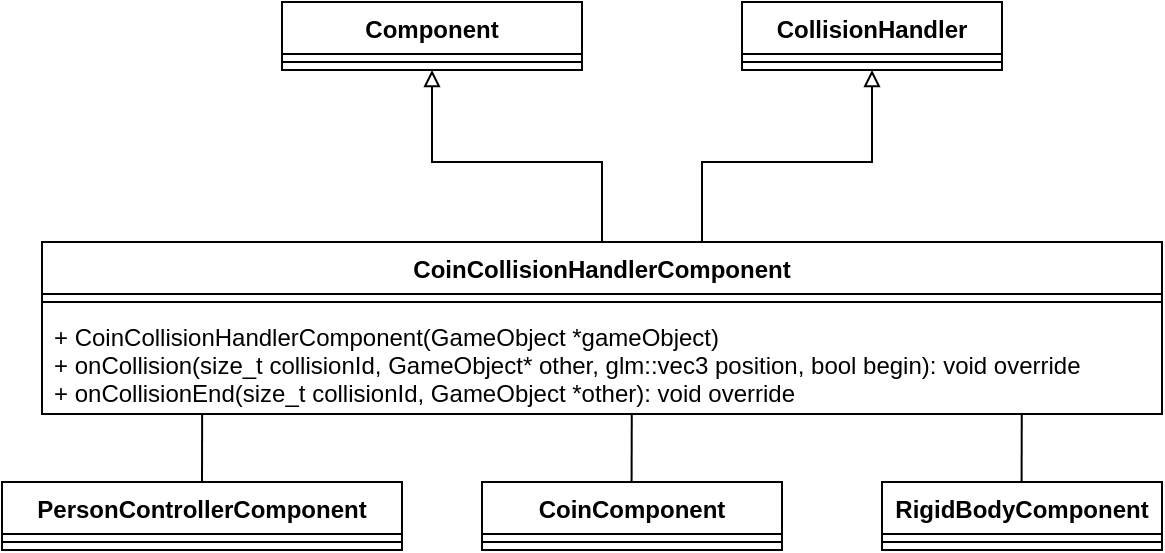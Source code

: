<mxfile version="14.1.8" type="device"><diagram id="MXKWNwCQ5XDTpWtH-8Dd" name="Page-1"><mxGraphModel dx="1086" dy="806" grid="1" gridSize="10" guides="1" tooltips="1" connect="1" arrows="1" fold="1" page="1" pageScale="1" pageWidth="827" pageHeight="1169" math="0" shadow="0"><root><mxCell id="0"/><mxCell id="1" parent="0"/><mxCell id="dT0tU341U46Jys6wdyhD-1" style="edgeStyle=orthogonalEdgeStyle;rounded=0;orthogonalLoop=1;jettySize=auto;html=1;exitX=0.5;exitY=0;exitDx=0;exitDy=0;endArrow=block;endFill=0;entryX=0.5;entryY=1;entryDx=0;entryDy=0;" parent="1" source="dT0tU341U46Jys6wdyhD-3" target="z8Qh45XedWBv1OdY6rfU-1" edge="1"><mxGeometry relative="1" as="geometry"><Array as="points"><mxPoint x="530" y="530"/><mxPoint x="445" y="530"/></Array><mxPoint x="410" y="480" as="targetPoint"/></mxGeometry></mxCell><mxCell id="dT0tU341U46Jys6wdyhD-3" value="CoinCollisionHandlerComponent" style="swimlane;fontStyle=1;align=center;verticalAlign=top;childLayout=stackLayout;horizontal=1;startSize=26;horizontalStack=0;resizeParent=1;resizeParentMax=0;resizeLast=0;collapsible=1;marginBottom=0;" parent="1" vertex="1"><mxGeometry x="250" y="570" width="560" height="86" as="geometry"/></mxCell><mxCell id="dT0tU341U46Jys6wdyhD-5" value="" style="line;strokeWidth=1;fillColor=none;align=left;verticalAlign=middle;spacingTop=-1;spacingLeft=3;spacingRight=3;rotatable=0;labelPosition=right;points=[];portConstraint=eastwest;" parent="dT0tU341U46Jys6wdyhD-3" vertex="1"><mxGeometry y="26" width="560" height="8" as="geometry"/></mxCell><mxCell id="dT0tU341U46Jys6wdyhD-6" value="+ CoinCollisionHandlerComponent(GameObject *gameObject)&#10;+ onCollision(size_t collisionId, GameObject* other, glm::vec3 position, bool begin): void override&#10;+ onCollisionEnd(size_t collisionId, GameObject *other): void override" style="text;strokeColor=none;fillColor=none;align=left;verticalAlign=top;spacingLeft=4;spacingRight=4;overflow=hidden;rotatable=0;points=[[0,0.5],[1,0.5]];portConstraint=eastwest;" parent="dT0tU341U46Jys6wdyhD-3" vertex="1"><mxGeometry y="34" width="560" height="52" as="geometry"/></mxCell><mxCell id="dT0tU341U46Jys6wdyhD-19" style="edgeStyle=orthogonalEdgeStyle;rounded=0;orthogonalLoop=1;jettySize=auto;html=1;exitX=0.75;exitY=0;exitDx=0;exitDy=0;entryX=0.5;entryY=1;entryDx=0;entryDy=0;endArrow=block;endFill=0;" parent="1" source="dT0tU341U46Jys6wdyhD-3" target="dT0tU341U46Jys6wdyhD-34" edge="1"><mxGeometry relative="1" as="geometry"><Array as="points"><mxPoint x="580" y="570"/><mxPoint x="580" y="530"/><mxPoint x="665" y="530"/></Array><mxPoint x="495" y="580" as="sourcePoint"/><mxPoint x="934.96" y="116.992" as="targetPoint"/></mxGeometry></mxCell><mxCell id="dT0tU341U46Jys6wdyhD-20" value="RigidBodyComponent" style="swimlane;fontStyle=1;align=center;verticalAlign=top;childLayout=stackLayout;horizontal=1;startSize=26;horizontalStack=0;resizeParent=1;resizeParentMax=0;resizeLast=0;collapsible=1;marginBottom=0;" parent="1" vertex="1"><mxGeometry x="670" y="690" width="140" height="34" as="geometry"/></mxCell><mxCell id="dT0tU341U46Jys6wdyhD-22" value="" style="line;strokeWidth=1;fillColor=none;align=left;verticalAlign=middle;spacingTop=-1;spacingLeft=3;spacingRight=3;rotatable=0;labelPosition=right;points=[];portConstraint=eastwest;" parent="dT0tU341U46Jys6wdyhD-20" vertex="1"><mxGeometry y="26" width="140" height="8" as="geometry"/></mxCell><mxCell id="dT0tU341U46Jys6wdyhD-24" value="PersonControllerComponent" style="swimlane;fontStyle=1;align=center;verticalAlign=top;childLayout=stackLayout;horizontal=1;startSize=26;horizontalStack=0;resizeParent=1;resizeParentMax=0;resizeLast=0;collapsible=1;marginBottom=0;" parent="1" vertex="1"><mxGeometry x="230" y="690" width="200" height="34" as="geometry"/></mxCell><mxCell id="dT0tU341U46Jys6wdyhD-26" value="" style="line;strokeWidth=1;fillColor=none;align=left;verticalAlign=middle;spacingTop=-1;spacingLeft=3;spacingRight=3;rotatable=0;labelPosition=right;points=[];portConstraint=eastwest;" parent="dT0tU341U46Jys6wdyhD-24" vertex="1"><mxGeometry y="26" width="200" height="8" as="geometry"/></mxCell><mxCell id="dT0tU341U46Jys6wdyhD-29" value="CoinComponent" style="swimlane;fontStyle=1;align=center;verticalAlign=top;childLayout=stackLayout;horizontal=1;startSize=26;horizontalStack=0;resizeParent=1;resizeParentMax=0;resizeLast=0;collapsible=1;marginBottom=0;" parent="1" vertex="1"><mxGeometry x="470" y="690" width="150" height="34" as="geometry"/></mxCell><mxCell id="dT0tU341U46Jys6wdyhD-31" value="" style="line;strokeWidth=1;fillColor=none;align=left;verticalAlign=middle;spacingTop=-1;spacingLeft=3;spacingRight=3;rotatable=0;labelPosition=right;points=[];portConstraint=eastwest;" parent="dT0tU341U46Jys6wdyhD-29" vertex="1"><mxGeometry y="26" width="150" height="8" as="geometry"/></mxCell><mxCell id="dT0tU341U46Jys6wdyhD-34" value="CollisionHandler" style="swimlane;fontStyle=1;align=center;verticalAlign=top;childLayout=stackLayout;horizontal=1;startSize=26;horizontalStack=0;resizeParent=1;resizeParentMax=0;resizeLast=0;collapsible=1;marginBottom=0;" parent="1" vertex="1"><mxGeometry x="600" y="450" width="130" height="34" as="geometry"/></mxCell><mxCell id="dT0tU341U46Jys6wdyhD-36" value="" style="line;strokeWidth=1;fillColor=none;align=left;verticalAlign=middle;spacingTop=-1;spacingLeft=3;spacingRight=3;rotatable=0;labelPosition=right;points=[];portConstraint=eastwest;" parent="dT0tU341U46Jys6wdyhD-34" vertex="1"><mxGeometry y="26" width="130" height="8" as="geometry"/></mxCell><mxCell id="z8Qh45XedWBv1OdY6rfU-1" value="Component" style="swimlane;fontStyle=1;align=center;verticalAlign=top;childLayout=stackLayout;horizontal=1;startSize=26;horizontalStack=0;resizeParent=1;resizeParentMax=0;resizeLast=0;collapsible=1;marginBottom=0;" parent="1" vertex="1"><mxGeometry x="370" y="450" width="150" height="34" as="geometry"/></mxCell><mxCell id="z8Qh45XedWBv1OdY6rfU-2" value="" style="line;strokeWidth=1;fillColor=none;align=left;verticalAlign=middle;spacingTop=-1;spacingLeft=3;spacingRight=3;rotatable=0;labelPosition=right;points=[];portConstraint=eastwest;" parent="z8Qh45XedWBv1OdY6rfU-1" vertex="1"><mxGeometry y="26" width="150" height="8" as="geometry"/></mxCell><mxCell id="z8Qh45XedWBv1OdY6rfU-6" value="" style="endArrow=none;html=1;exitX=0.5;exitY=0;exitDx=0;exitDy=0;entryX=0.143;entryY=0.998;entryDx=0;entryDy=0;entryPerimeter=0;" parent="1" source="dT0tU341U46Jys6wdyhD-24" target="dT0tU341U46Jys6wdyhD-6" edge="1"><mxGeometry width="50" height="50" relative="1" as="geometry"><mxPoint x="850" y="670" as="sourcePoint"/><mxPoint x="330" y="658" as="targetPoint"/></mxGeometry></mxCell><mxCell id="z8Qh45XedWBv1OdY6rfU-7" value="" style="endArrow=none;html=1;exitX=0.5;exitY=0;exitDx=0;exitDy=0;entryX=0.143;entryY=0.998;entryDx=0;entryDy=0;entryPerimeter=0;" parent="1" edge="1"><mxGeometry width="50" height="50" relative="1" as="geometry"><mxPoint x="544.8" y="690" as="sourcePoint"/><mxPoint x="544.88" y="655.896" as="targetPoint"/></mxGeometry></mxCell><mxCell id="z8Qh45XedWBv1OdY6rfU-8" value="" style="endArrow=none;html=1;exitX=0.5;exitY=0;exitDx=0;exitDy=0;entryX=0.143;entryY=0.998;entryDx=0;entryDy=0;entryPerimeter=0;" parent="1" edge="1"><mxGeometry width="50" height="50" relative="1" as="geometry"><mxPoint x="739.8" y="690" as="sourcePoint"/><mxPoint x="739.88" y="655.896" as="targetPoint"/></mxGeometry></mxCell></root></mxGraphModel></diagram></mxfile>